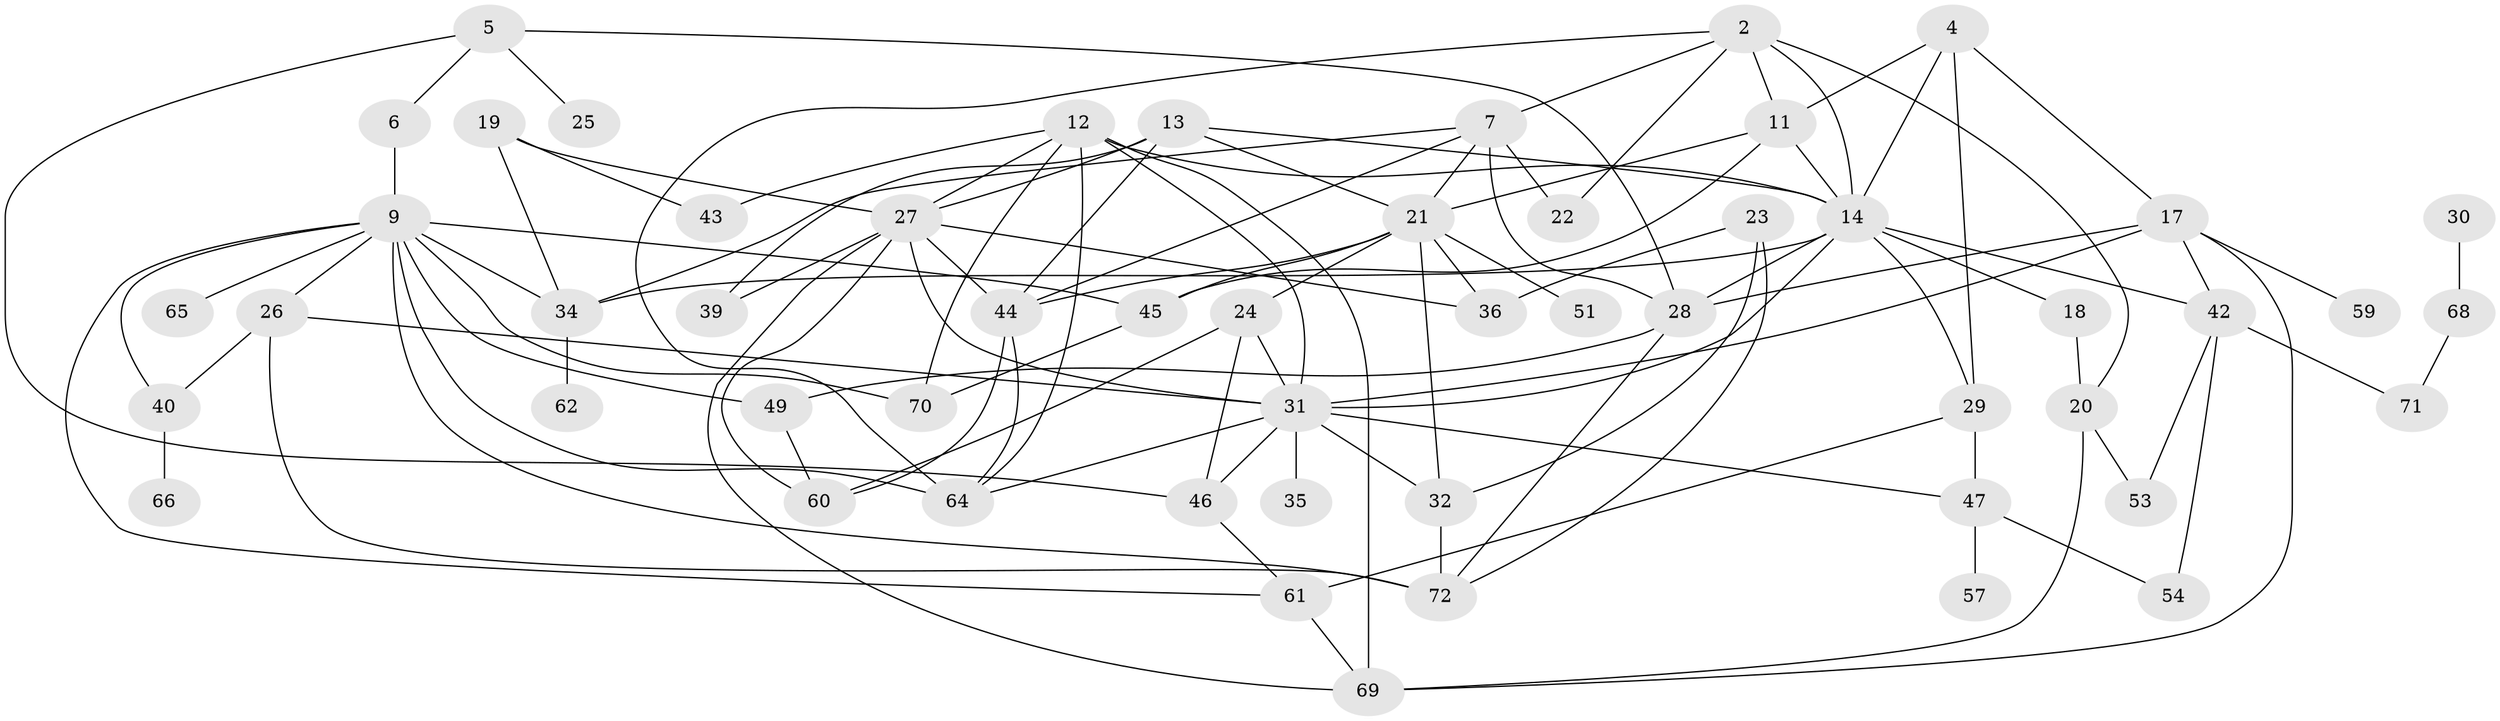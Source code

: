 // original degree distribution, {0: 0.10416666666666667, 2: 0.2222222222222222, 3: 0.20833333333333334, 4: 0.13194444444444445, 1: 0.18055555555555555, 5: 0.09027777777777778, 6: 0.041666666666666664, 7: 0.020833333333333332}
// Generated by graph-tools (version 1.1) at 2025/33/03/09/25 02:33:35]
// undirected, 54 vertices, 108 edges
graph export_dot {
graph [start="1"]
  node [color=gray90,style=filled];
  2;
  4;
  5;
  6;
  7;
  9;
  11;
  12;
  13;
  14;
  17;
  18;
  19;
  20;
  21;
  22;
  23;
  24;
  25;
  26;
  27;
  28;
  29;
  30;
  31;
  32;
  34;
  35;
  36;
  39;
  40;
  42;
  43;
  44;
  45;
  46;
  47;
  49;
  51;
  53;
  54;
  57;
  59;
  60;
  61;
  62;
  64;
  65;
  66;
  68;
  69;
  70;
  71;
  72;
  2 -- 7 [weight=1.0];
  2 -- 11 [weight=1.0];
  2 -- 14 [weight=1.0];
  2 -- 20 [weight=1.0];
  2 -- 22 [weight=1.0];
  2 -- 64 [weight=1.0];
  4 -- 11 [weight=2.0];
  4 -- 14 [weight=2.0];
  4 -- 17 [weight=1.0];
  4 -- 29 [weight=1.0];
  5 -- 6 [weight=1.0];
  5 -- 25 [weight=1.0];
  5 -- 28 [weight=1.0];
  5 -- 46 [weight=1.0];
  6 -- 9 [weight=1.0];
  7 -- 21 [weight=1.0];
  7 -- 22 [weight=2.0];
  7 -- 28 [weight=1.0];
  7 -- 34 [weight=1.0];
  7 -- 44 [weight=1.0];
  9 -- 26 [weight=1.0];
  9 -- 34 [weight=1.0];
  9 -- 40 [weight=1.0];
  9 -- 45 [weight=1.0];
  9 -- 49 [weight=1.0];
  9 -- 61 [weight=1.0];
  9 -- 64 [weight=2.0];
  9 -- 65 [weight=1.0];
  9 -- 70 [weight=1.0];
  9 -- 72 [weight=1.0];
  11 -- 14 [weight=1.0];
  11 -- 21 [weight=2.0];
  11 -- 45 [weight=1.0];
  12 -- 14 [weight=2.0];
  12 -- 27 [weight=1.0];
  12 -- 31 [weight=1.0];
  12 -- 43 [weight=1.0];
  12 -- 64 [weight=1.0];
  12 -- 69 [weight=1.0];
  12 -- 70 [weight=1.0];
  13 -- 14 [weight=1.0];
  13 -- 21 [weight=1.0];
  13 -- 27 [weight=1.0];
  13 -- 39 [weight=1.0];
  13 -- 44 [weight=1.0];
  14 -- 18 [weight=1.0];
  14 -- 28 [weight=1.0];
  14 -- 29 [weight=1.0];
  14 -- 31 [weight=1.0];
  14 -- 34 [weight=1.0];
  14 -- 42 [weight=1.0];
  17 -- 28 [weight=1.0];
  17 -- 31 [weight=1.0];
  17 -- 42 [weight=1.0];
  17 -- 59 [weight=1.0];
  17 -- 69 [weight=1.0];
  18 -- 20 [weight=1.0];
  19 -- 27 [weight=1.0];
  19 -- 34 [weight=1.0];
  19 -- 43 [weight=1.0];
  20 -- 53 [weight=1.0];
  20 -- 69 [weight=1.0];
  21 -- 24 [weight=1.0];
  21 -- 32 [weight=1.0];
  21 -- 36 [weight=1.0];
  21 -- 44 [weight=3.0];
  21 -- 45 [weight=1.0];
  21 -- 51 [weight=1.0];
  23 -- 32 [weight=1.0];
  23 -- 36 [weight=1.0];
  23 -- 72 [weight=1.0];
  24 -- 31 [weight=1.0];
  24 -- 46 [weight=1.0];
  24 -- 60 [weight=1.0];
  26 -- 31 [weight=1.0];
  26 -- 40 [weight=1.0];
  26 -- 72 [weight=1.0];
  27 -- 31 [weight=1.0];
  27 -- 36 [weight=2.0];
  27 -- 39 [weight=1.0];
  27 -- 44 [weight=1.0];
  27 -- 60 [weight=1.0];
  27 -- 69 [weight=1.0];
  28 -- 49 [weight=1.0];
  28 -- 72 [weight=1.0];
  29 -- 47 [weight=1.0];
  29 -- 61 [weight=2.0];
  30 -- 68 [weight=1.0];
  31 -- 32 [weight=1.0];
  31 -- 35 [weight=1.0];
  31 -- 46 [weight=1.0];
  31 -- 47 [weight=1.0];
  31 -- 64 [weight=1.0];
  32 -- 72 [weight=1.0];
  34 -- 62 [weight=1.0];
  40 -- 66 [weight=1.0];
  42 -- 53 [weight=1.0];
  42 -- 54 [weight=1.0];
  42 -- 71 [weight=1.0];
  44 -- 60 [weight=1.0];
  44 -- 64 [weight=1.0];
  45 -- 70 [weight=1.0];
  46 -- 61 [weight=1.0];
  47 -- 54 [weight=1.0];
  47 -- 57 [weight=1.0];
  49 -- 60 [weight=1.0];
  61 -- 69 [weight=1.0];
  68 -- 71 [weight=1.0];
}
